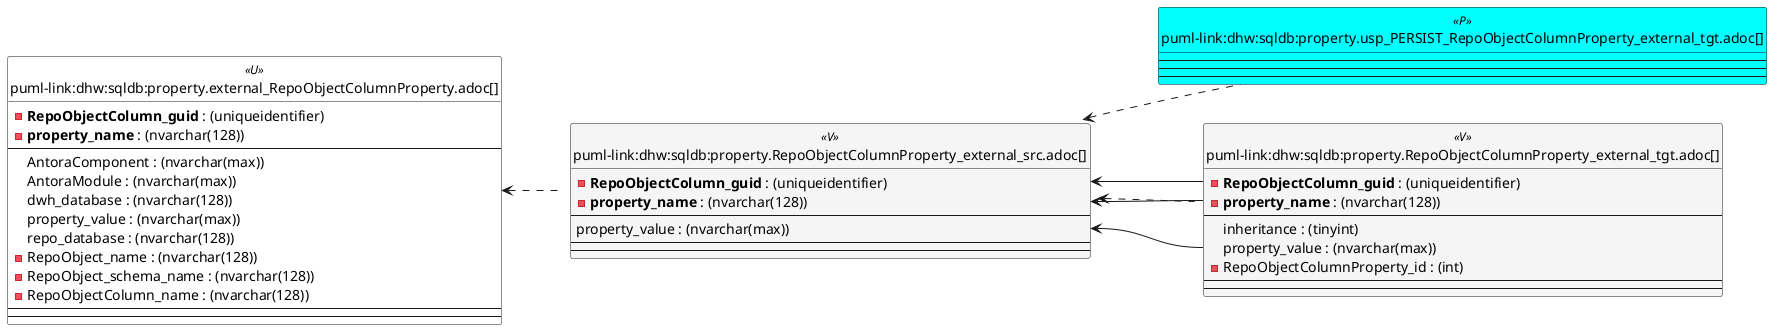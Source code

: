 @startuml
left to right direction
'top to bottom direction
hide circle
'avoide "." issues:
set namespaceSeparator none


skinparam class {
  BackgroundColor White
  BackgroundColor<<FN>> Yellow
  BackgroundColor<<FS>> Yellow
  BackgroundColor<<FT>> LightGray
  BackgroundColor<<IF>> Yellow
  BackgroundColor<<IS>> Yellow
  BackgroundColor<<P>> Aqua
  BackgroundColor<<PC>> Aqua
  BackgroundColor<<SN>> Yellow
  BackgroundColor<<SO>> SlateBlue
  BackgroundColor<<TF>> LightGray
  BackgroundColor<<TR>> Tomato
  BackgroundColor<<U>> White
  BackgroundColor<<V>> WhiteSmoke
  BackgroundColor<<X>> Aqua
  BackgroundColor<<external>> AliceBlue
}


entity "puml-link:dhw:sqldb:property.external_RepoObjectColumnProperty.adoc[]" as property.external_RepoObjectColumnProperty << U >> {
  - **RepoObjectColumn_guid** : (uniqueidentifier)
  - **property_name** : (nvarchar(128))
  --
  AntoraComponent : (nvarchar(max))
  AntoraModule : (nvarchar(max))
  dwh_database : (nvarchar(128))
  property_value : (nvarchar(max))
  repo_database : (nvarchar(128))
  - RepoObject_name : (nvarchar(128))
  - RepoObject_schema_name : (nvarchar(128))
  - RepoObjectColumn_name : (nvarchar(128))
  --
  --
}

entity "puml-link:dhw:sqldb:property.RepoObjectColumnProperty_external_src.adoc[]" as property.RepoObjectColumnProperty_external_src << V >> {
  - **RepoObjectColumn_guid** : (uniqueidentifier)
  - **property_name** : (nvarchar(128))
  --
  property_value : (nvarchar(max))
  --
  --
}

entity "puml-link:dhw:sqldb:property.RepoObjectColumnProperty_external_tgt.adoc[]" as property.RepoObjectColumnProperty_external_tgt << V >> {
  - **RepoObjectColumn_guid** : (uniqueidentifier)
  - **property_name** : (nvarchar(128))
  --
  inheritance : (tinyint)
  property_value : (nvarchar(max))
  - RepoObjectColumnProperty_id : (int)
  --
  --
}

entity "puml-link:dhw:sqldb:property.usp_PERSIST_RepoObjectColumnProperty_external_tgt.adoc[]" as property.usp_PERSIST_RepoObjectColumnProperty_external_tgt << P >> {
  --
  --
  --
}

property.external_RepoObjectColumnProperty <.. property.RepoObjectColumnProperty_external_src
property.RepoObjectColumnProperty_external_src <.. property.RepoObjectColumnProperty_external_tgt
property.RepoObjectColumnProperty_external_src <.. property.usp_PERSIST_RepoObjectColumnProperty_external_tgt
"property.RepoObjectColumnProperty_external_src::property_name" <-- "property.RepoObjectColumnProperty_external_tgt::property_name"
"property.RepoObjectColumnProperty_external_src::property_value" <-- "property.RepoObjectColumnProperty_external_tgt::property_value"
"property.RepoObjectColumnProperty_external_src::RepoObjectColumn_guid" <-- "property.RepoObjectColumnProperty_external_tgt::RepoObjectColumn_guid"
@enduml

